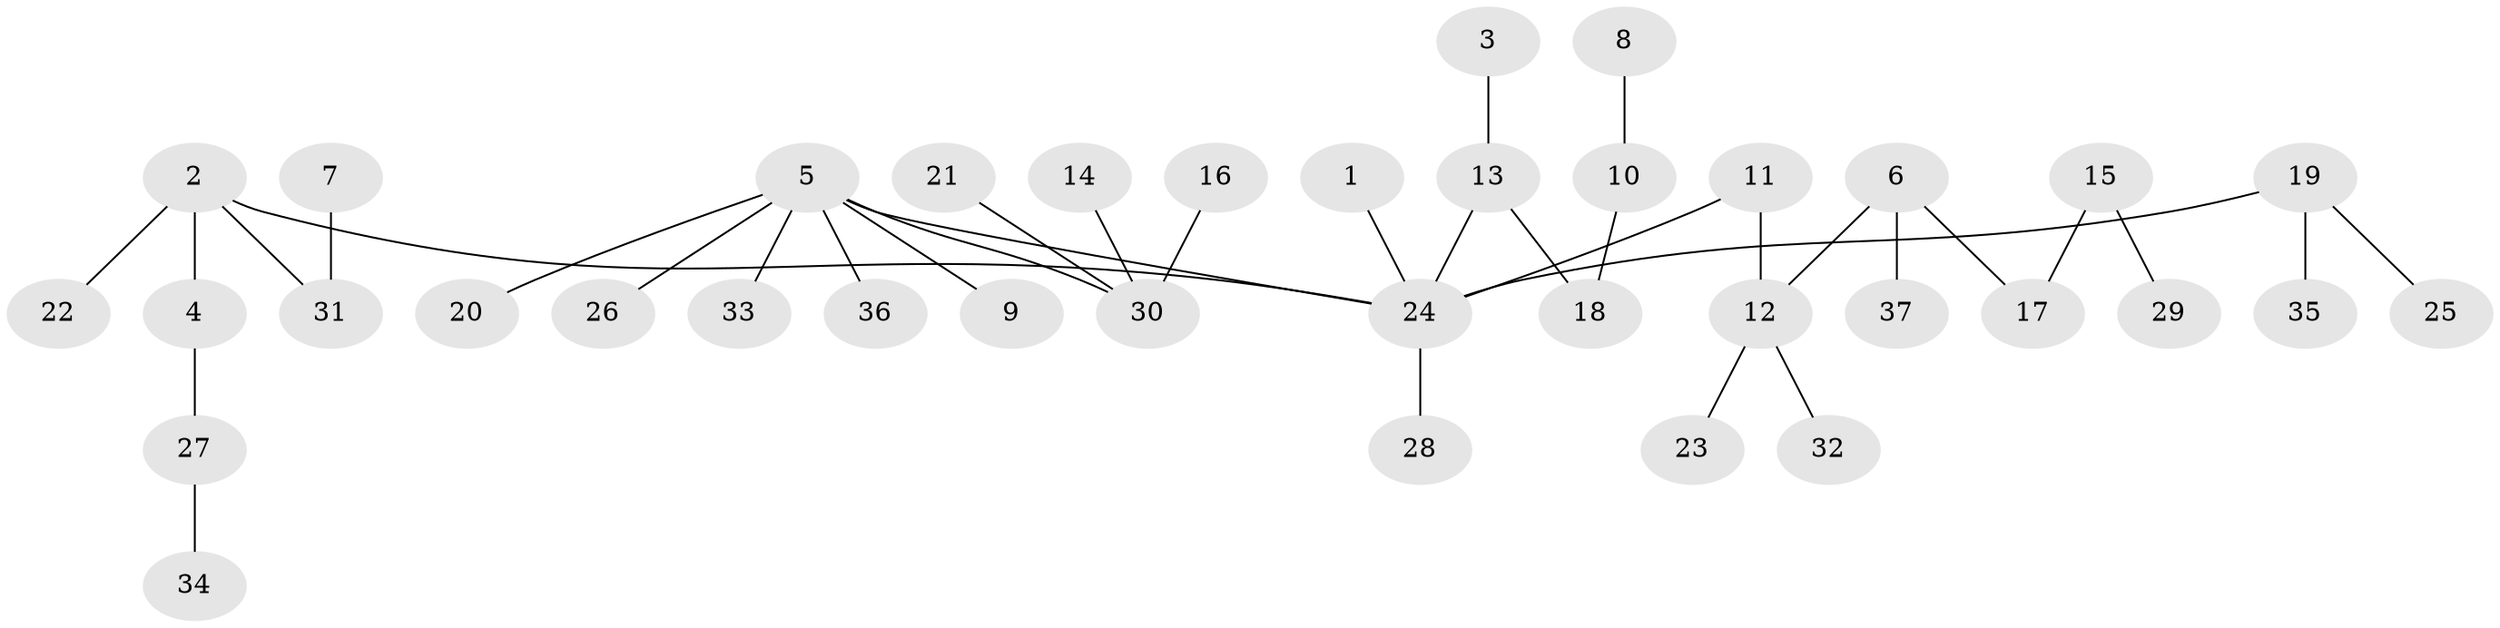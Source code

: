 // original degree distribution, {1: 0.44594594594594594, 8: 0.013513513513513514, 4: 0.04054054054054054, 3: 0.16216216216216217, 2: 0.3108108108108108, 6: 0.013513513513513514, 5: 0.013513513513513514}
// Generated by graph-tools (version 1.1) at 2025/37/03/04/25 23:37:25]
// undirected, 37 vertices, 36 edges
graph export_dot {
  node [color=gray90,style=filled];
  1;
  2;
  3;
  4;
  5;
  6;
  7;
  8;
  9;
  10;
  11;
  12;
  13;
  14;
  15;
  16;
  17;
  18;
  19;
  20;
  21;
  22;
  23;
  24;
  25;
  26;
  27;
  28;
  29;
  30;
  31;
  32;
  33;
  34;
  35;
  36;
  37;
  1 -- 24 [weight=1.0];
  2 -- 4 [weight=1.0];
  2 -- 22 [weight=1.0];
  2 -- 24 [weight=1.0];
  2 -- 31 [weight=1.0];
  3 -- 13 [weight=1.0];
  4 -- 27 [weight=1.0];
  5 -- 9 [weight=1.0];
  5 -- 20 [weight=1.0];
  5 -- 24 [weight=1.0];
  5 -- 26 [weight=1.0];
  5 -- 30 [weight=1.0];
  5 -- 33 [weight=1.0];
  5 -- 36 [weight=1.0];
  6 -- 12 [weight=1.0];
  6 -- 17 [weight=1.0];
  6 -- 37 [weight=1.0];
  7 -- 31 [weight=1.0];
  8 -- 10 [weight=1.0];
  10 -- 18 [weight=1.0];
  11 -- 12 [weight=1.0];
  11 -- 24 [weight=1.0];
  12 -- 23 [weight=1.0];
  12 -- 32 [weight=1.0];
  13 -- 18 [weight=1.0];
  13 -- 24 [weight=1.0];
  14 -- 30 [weight=1.0];
  15 -- 17 [weight=1.0];
  15 -- 29 [weight=1.0];
  16 -- 30 [weight=1.0];
  19 -- 24 [weight=1.0];
  19 -- 25 [weight=1.0];
  19 -- 35 [weight=1.0];
  21 -- 30 [weight=1.0];
  24 -- 28 [weight=1.0];
  27 -- 34 [weight=1.0];
}
